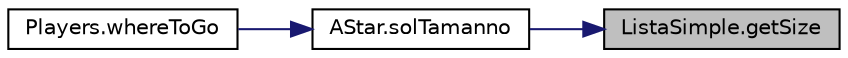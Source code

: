 digraph "ListaSimple.getSize"
{
 // LATEX_PDF_SIZE
  edge [fontname="Helvetica",fontsize="10",labelfontname="Helvetica",labelfontsize="10"];
  node [fontname="Helvetica",fontsize="10",shape=record];
  rankdir="RL";
  Node1 [label="ListaSimple.getSize",height=0.2,width=0.4,color="black", fillcolor="grey75", style="filled", fontcolor="black",tooltip=" "];
  Node1 -> Node2 [dir="back",color="midnightblue",fontsize="10",style="solid",fontname="Helvetica"];
  Node2 [label="AStar.solTamanno",height=0.2,width=0.4,color="black", fillcolor="white", style="filled",URL="$class_a_star.html#afd7af760fab61556bd5bba5025e06d9a",tooltip="Devuelve la cantidad de nodos entre el puntode inicio y el punto meta @retrun int."];
  Node2 -> Node3 [dir="back",color="midnightblue",fontsize="10",style="solid",fontname="Helvetica"];
  Node3 [label="Players.whereToGo",height=0.2,width=0.4,color="black", fillcolor="white", style="filled",URL="$class_players.html#af768f0d413b2a4254525d94988b2bf2a",tooltip=" "];
}
